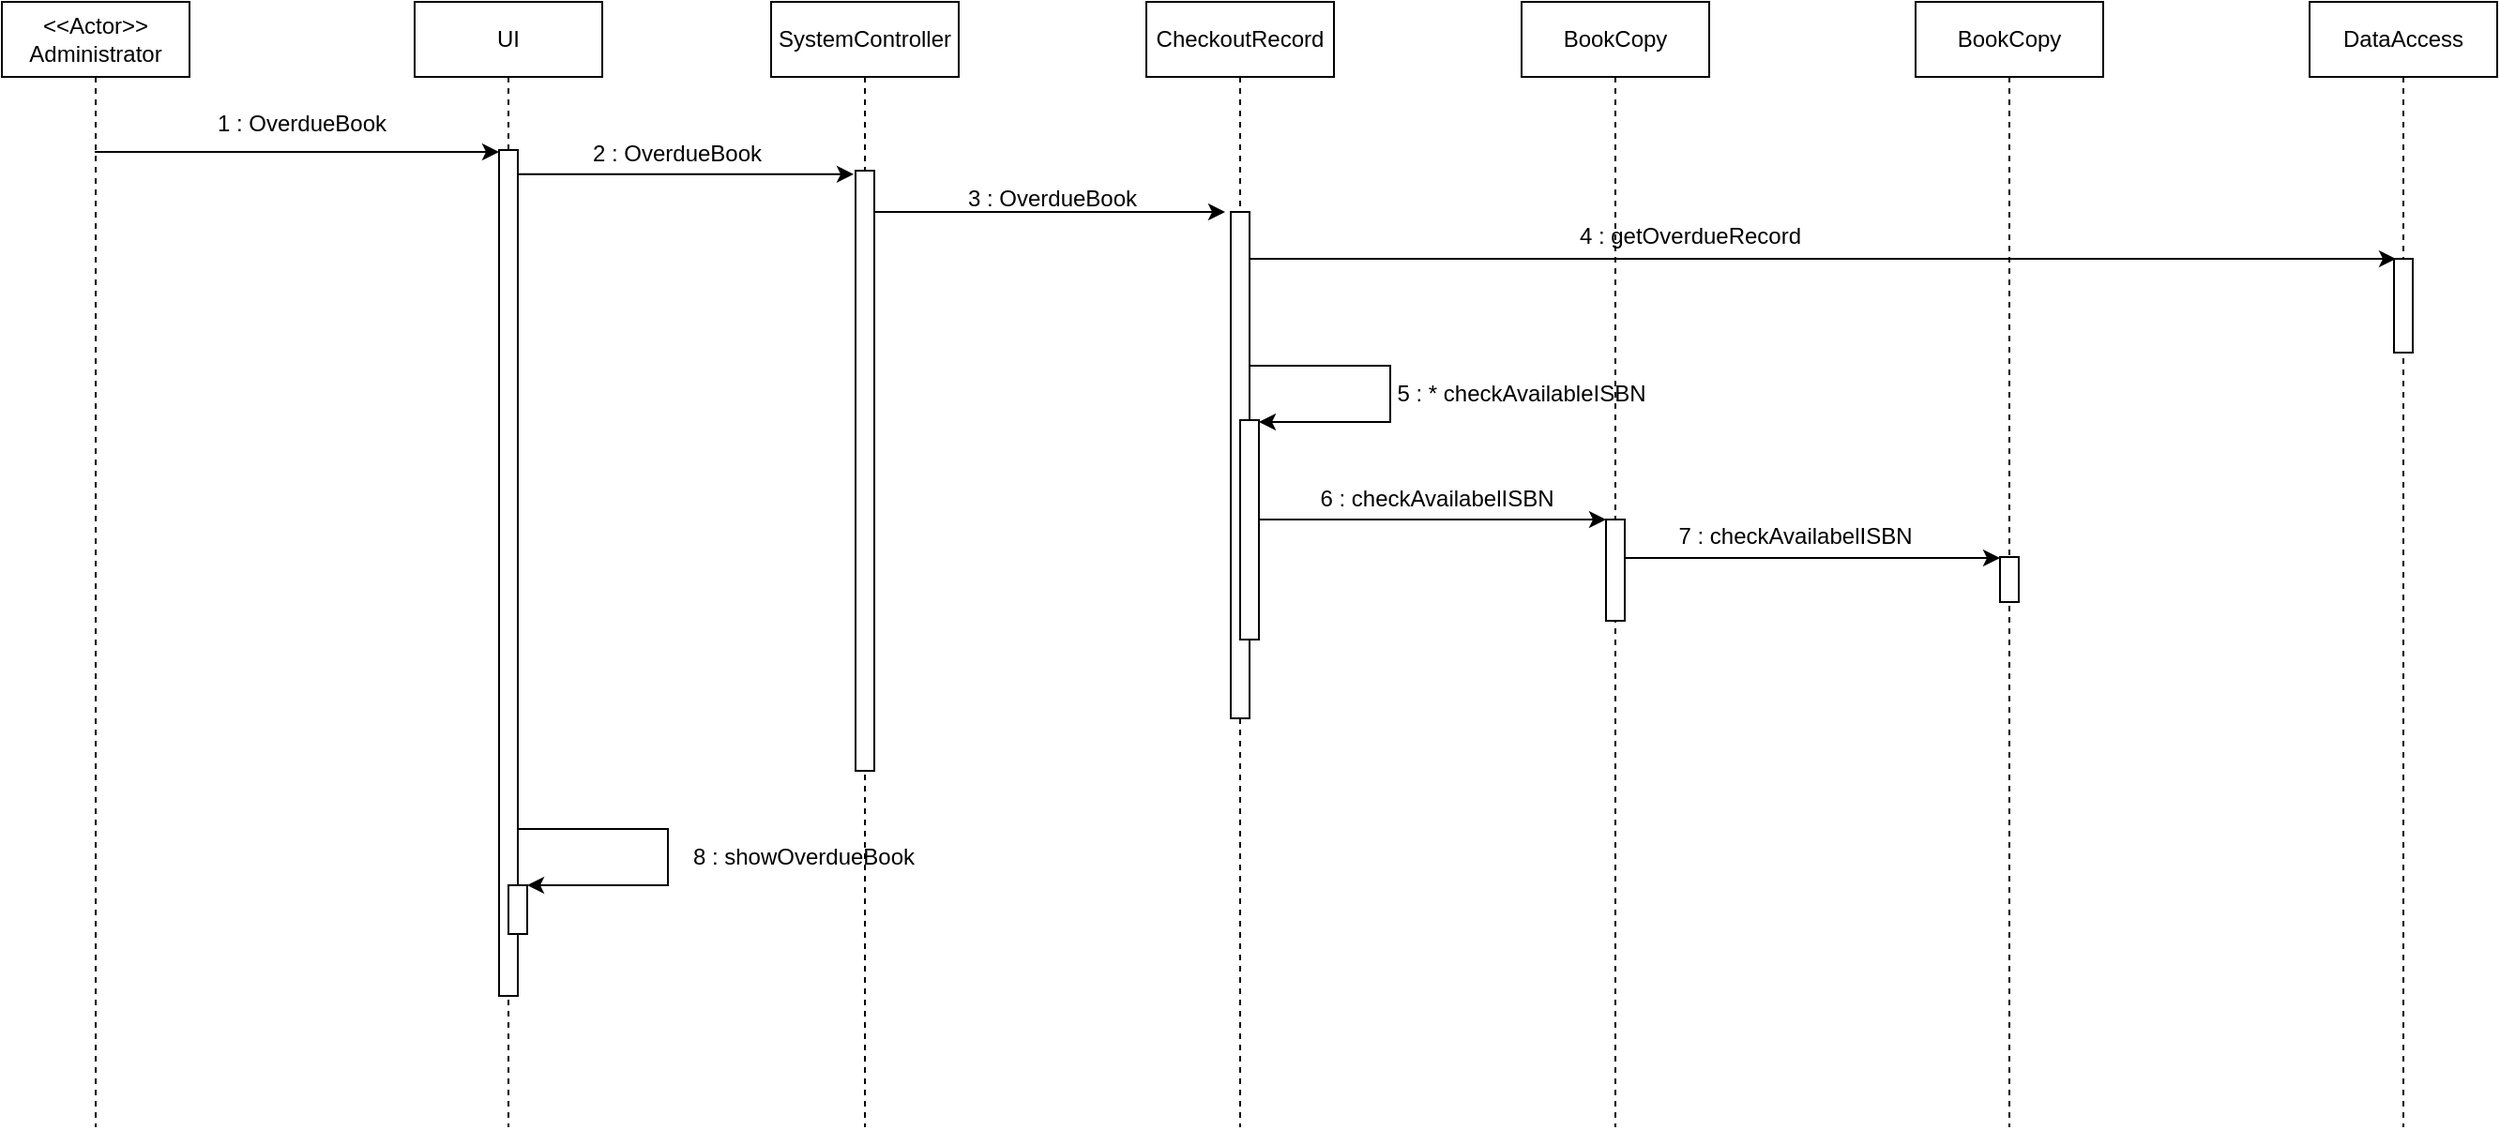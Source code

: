 <mxfile version="22.1.2" type="device">
  <diagram name="Page-1" id="2YBvvXClWsGukQMizWep">
    <mxGraphModel dx="1592" dy="829" grid="1" gridSize="10" guides="1" tooltips="1" connect="1" arrows="1" fold="1" page="1" pageScale="1" pageWidth="850" pageHeight="1100" math="0" shadow="0">
      <root>
        <mxCell id="0" />
        <mxCell id="1" parent="0" />
        <mxCell id="aM9ryv3xv72pqoxQDRHE-1" value="&amp;lt;&amp;lt;Actor&amp;gt;&amp;gt;&lt;br&gt;Administrator" style="shape=umlLifeline;perimeter=lifelinePerimeter;whiteSpace=wrap;html=1;container=0;dropTarget=0;collapsible=0;recursiveResize=0;outlineConnect=0;portConstraint=eastwest;newEdgeStyle={&quot;edgeStyle&quot;:&quot;elbowEdgeStyle&quot;,&quot;elbow&quot;:&quot;vertical&quot;,&quot;curved&quot;:0,&quot;rounded&quot;:0};" parent="1" vertex="1">
          <mxGeometry x="40" y="40" width="100" height="600" as="geometry" />
        </mxCell>
        <mxCell id="aM9ryv3xv72pqoxQDRHE-5" value="UI" style="shape=umlLifeline;perimeter=lifelinePerimeter;whiteSpace=wrap;html=1;container=0;dropTarget=0;collapsible=0;recursiveResize=0;outlineConnect=0;portConstraint=eastwest;newEdgeStyle={&quot;edgeStyle&quot;:&quot;elbowEdgeStyle&quot;,&quot;elbow&quot;:&quot;vertical&quot;,&quot;curved&quot;:0,&quot;rounded&quot;:0};" parent="1" vertex="1">
          <mxGeometry x="260" y="40" width="100" height="600" as="geometry" />
        </mxCell>
        <mxCell id="tzAvLBIY38gFi4zq9o81-4" value="" style="html=1;points=[];perimeter=orthogonalPerimeter;outlineConnect=0;targetShapes=umlLifeline;portConstraint=eastwest;newEdgeStyle={&quot;edgeStyle&quot;:&quot;elbowEdgeStyle&quot;,&quot;elbow&quot;:&quot;vertical&quot;,&quot;curved&quot;:0,&quot;rounded&quot;:0};" parent="aM9ryv3xv72pqoxQDRHE-5" vertex="1">
          <mxGeometry x="45" y="79" width="10" height="451" as="geometry" />
        </mxCell>
        <mxCell id="tzAvLBIY38gFi4zq9o81-1" value="SystemController" style="shape=umlLifeline;perimeter=lifelinePerimeter;whiteSpace=wrap;html=1;container=0;dropTarget=0;collapsible=0;recursiveResize=0;outlineConnect=0;portConstraint=eastwest;newEdgeStyle={&quot;edgeStyle&quot;:&quot;elbowEdgeStyle&quot;,&quot;elbow&quot;:&quot;vertical&quot;,&quot;curved&quot;:0,&quot;rounded&quot;:0};" parent="1" vertex="1">
          <mxGeometry x="450" y="40" width="100" height="600" as="geometry" />
        </mxCell>
        <mxCell id="tzAvLBIY38gFi4zq9o81-7" value="" style="html=1;points=[];perimeter=orthogonalPerimeter;outlineConnect=0;targetShapes=umlLifeline;portConstraint=eastwest;newEdgeStyle={&quot;edgeStyle&quot;:&quot;elbowEdgeStyle&quot;,&quot;elbow&quot;:&quot;vertical&quot;,&quot;curved&quot;:0,&quot;rounded&quot;:0};" parent="tzAvLBIY38gFi4zq9o81-1" vertex="1">
          <mxGeometry x="45" y="90" width="10" height="320" as="geometry" />
        </mxCell>
        <mxCell id="tzAvLBIY38gFi4zq9o81-2" value="CheckoutRecord" style="shape=umlLifeline;perimeter=lifelinePerimeter;whiteSpace=wrap;html=1;container=0;dropTarget=0;collapsible=0;recursiveResize=0;outlineConnect=0;portConstraint=eastwest;newEdgeStyle={&quot;edgeStyle&quot;:&quot;elbowEdgeStyle&quot;,&quot;elbow&quot;:&quot;vertical&quot;,&quot;curved&quot;:0,&quot;rounded&quot;:0};" parent="1" vertex="1">
          <mxGeometry x="650" y="40" width="100" height="600" as="geometry" />
        </mxCell>
        <mxCell id="P7pZnIr9eBPzd5SZrVft-8" value="" style="html=1;points=[];perimeter=orthogonalPerimeter;outlineConnect=0;targetShapes=umlLifeline;portConstraint=eastwest;newEdgeStyle={&quot;edgeStyle&quot;:&quot;elbowEdgeStyle&quot;,&quot;elbow&quot;:&quot;vertical&quot;,&quot;curved&quot;:0,&quot;rounded&quot;:0};" parent="tzAvLBIY38gFi4zq9o81-2" vertex="1">
          <mxGeometry x="45" y="112" width="10" height="270" as="geometry" />
        </mxCell>
        <mxCell id="FMM3vUtKrPc2eLG4mrar-3" value="" style="html=1;points=[];perimeter=orthogonalPerimeter;outlineConnect=0;targetShapes=umlLifeline;portConstraint=eastwest;newEdgeStyle={&quot;edgeStyle&quot;:&quot;elbowEdgeStyle&quot;,&quot;elbow&quot;:&quot;vertical&quot;,&quot;curved&quot;:0,&quot;rounded&quot;:0};" parent="tzAvLBIY38gFi4zq9o81-2" vertex="1">
          <mxGeometry x="50" y="223" width="10" height="117" as="geometry" />
        </mxCell>
        <mxCell id="FMM3vUtKrPc2eLG4mrar-4" value="" style="endArrow=classic;html=1;rounded=0;" parent="tzAvLBIY38gFi4zq9o81-2" target="FMM3vUtKrPc2eLG4mrar-3" edge="1">
          <mxGeometry width="50" height="50" relative="1" as="geometry">
            <mxPoint x="55" y="194" as="sourcePoint" />
            <mxPoint x="65" y="224" as="targetPoint" />
            <Array as="points">
              <mxPoint x="130" y="194" />
              <mxPoint x="130" y="224" />
            </Array>
          </mxGeometry>
        </mxCell>
        <mxCell id="tzAvLBIY38gFi4zq9o81-3" value="" style="endArrow=classic;html=1;rounded=0;" parent="1" target="tzAvLBIY38gFi4zq9o81-4" edge="1">
          <mxGeometry width="50" height="50" relative="1" as="geometry">
            <mxPoint x="89.5" y="120" as="sourcePoint" />
            <mxPoint x="260" y="120" as="targetPoint" />
          </mxGeometry>
        </mxCell>
        <mxCell id="tzAvLBIY38gFi4zq9o81-5" value="1 : OverdueBook" style="text;html=1;strokeColor=none;fillColor=none;align=center;verticalAlign=middle;whiteSpace=wrap;rounded=0;" parent="1" vertex="1">
          <mxGeometry x="140" y="90" width="120" height="30" as="geometry" />
        </mxCell>
        <mxCell id="P7pZnIr9eBPzd5SZrVft-6" value="DataAccess" style="shape=umlLifeline;perimeter=lifelinePerimeter;whiteSpace=wrap;html=1;container=0;dropTarget=0;collapsible=0;recursiveResize=0;outlineConnect=0;portConstraint=eastwest;newEdgeStyle={&quot;edgeStyle&quot;:&quot;elbowEdgeStyle&quot;,&quot;elbow&quot;:&quot;vertical&quot;,&quot;curved&quot;:0,&quot;rounded&quot;:0};" parent="1" vertex="1">
          <mxGeometry x="1270" y="40" width="100" height="600" as="geometry" />
        </mxCell>
        <mxCell id="P7pZnIr9eBPzd5SZrVft-13" value="" style="html=1;points=[];perimeter=orthogonalPerimeter;outlineConnect=0;targetShapes=umlLifeline;portConstraint=eastwest;newEdgeStyle={&quot;edgeStyle&quot;:&quot;elbowEdgeStyle&quot;,&quot;elbow&quot;:&quot;vertical&quot;,&quot;curved&quot;:0,&quot;rounded&quot;:0};" parent="P7pZnIr9eBPzd5SZrVft-6" vertex="1">
          <mxGeometry x="45" y="137" width="10" height="50" as="geometry" />
        </mxCell>
        <mxCell id="P7pZnIr9eBPzd5SZrVft-18" value="8 : showOverdueBook" style="text;html=1;strokeColor=none;fillColor=none;align=center;verticalAlign=middle;whiteSpace=wrap;rounded=0;" parent="1" vertex="1">
          <mxGeometry x="385" y="481" width="165" height="30" as="geometry" />
        </mxCell>
        <mxCell id="P7pZnIr9eBPzd5SZrVft-17" value="" style="html=1;points=[];perimeter=orthogonalPerimeter;outlineConnect=0;targetShapes=umlLifeline;portConstraint=eastwest;newEdgeStyle={&quot;edgeStyle&quot;:&quot;elbowEdgeStyle&quot;,&quot;elbow&quot;:&quot;vertical&quot;,&quot;curved&quot;:0,&quot;rounded&quot;:0};" parent="1" vertex="1">
          <mxGeometry x="310" y="511" width="10" height="26" as="geometry" />
        </mxCell>
        <mxCell id="P7pZnIr9eBPzd5SZrVft-15" value="" style="endArrow=classic;html=1;rounded=0;" parent="1" edge="1">
          <mxGeometry width="50" height="50" relative="1" as="geometry">
            <mxPoint x="315" y="481" as="sourcePoint" />
            <mxPoint x="320" y="511" as="targetPoint" />
            <Array as="points">
              <mxPoint x="395" y="481" />
              <mxPoint x="395" y="511" />
            </Array>
          </mxGeometry>
        </mxCell>
        <mxCell id="FMM3vUtKrPc2eLG4mrar-5" value="5 : * checkAvailableISBN" style="text;html=1;strokeColor=none;fillColor=none;align=center;verticalAlign=middle;whiteSpace=wrap;rounded=0;" parent="1" vertex="1">
          <mxGeometry x="780" y="234" width="140" height="30" as="geometry" />
        </mxCell>
        <mxCell id="FMM3vUtKrPc2eLG4mrar-7" value="4 : getOverdueRecord" style="text;html=1;strokeColor=none;fillColor=none;align=center;verticalAlign=middle;whiteSpace=wrap;rounded=0;" parent="1" vertex="1">
          <mxGeometry x="850" y="150" width="180" height="30" as="geometry" />
        </mxCell>
        <mxCell id="FMM3vUtKrPc2eLG4mrar-19" value="BookCopy" style="shape=umlLifeline;perimeter=lifelinePerimeter;whiteSpace=wrap;html=1;container=0;dropTarget=0;collapsible=0;recursiveResize=0;outlineConnect=0;portConstraint=eastwest;newEdgeStyle={&quot;edgeStyle&quot;:&quot;elbowEdgeStyle&quot;,&quot;elbow&quot;:&quot;vertical&quot;,&quot;curved&quot;:0,&quot;rounded&quot;:0};" parent="1" vertex="1">
          <mxGeometry x="850" y="40" width="100" height="600" as="geometry" />
        </mxCell>
        <mxCell id="0urdSRuTLvBA7Opk3IeU-6" value="" style="html=1;points=[];perimeter=orthogonalPerimeter;outlineConnect=0;targetShapes=umlLifeline;portConstraint=eastwest;newEdgeStyle={&quot;edgeStyle&quot;:&quot;elbowEdgeStyle&quot;,&quot;elbow&quot;:&quot;vertical&quot;,&quot;curved&quot;:0,&quot;rounded&quot;:0};" vertex="1" parent="FMM3vUtKrPc2eLG4mrar-19">
          <mxGeometry x="45" y="276" width="10" height="54" as="geometry" />
        </mxCell>
        <mxCell id="0urdSRuTLvBA7Opk3IeU-1" value="" style="endArrow=classic;html=1;rounded=0;entryX=-0.1;entryY=0.006;entryDx=0;entryDy=0;entryPerimeter=0;" edge="1" parent="1" source="tzAvLBIY38gFi4zq9o81-4" target="tzAvLBIY38gFi4zq9o81-7">
          <mxGeometry width="50" height="50" relative="1" as="geometry">
            <mxPoint x="320" y="140.002" as="sourcePoint" />
            <mxPoint x="499" y="140.002" as="targetPoint" />
          </mxGeometry>
        </mxCell>
        <mxCell id="0urdSRuTLvBA7Opk3IeU-2" value="2 : OverdueBook" style="text;html=1;strokeColor=none;fillColor=none;align=center;verticalAlign=middle;whiteSpace=wrap;rounded=0;" vertex="1" parent="1">
          <mxGeometry x="340" y="106" width="120" height="30" as="geometry" />
        </mxCell>
        <mxCell id="0urdSRuTLvBA7Opk3IeU-3" value="" style="endArrow=classic;html=1;rounded=0;entryX=-0.3;entryY=0;entryDx=0;entryDy=0;entryPerimeter=0;" edge="1" parent="1" source="tzAvLBIY38gFi4zq9o81-7" target="P7pZnIr9eBPzd5SZrVft-8">
          <mxGeometry width="50" height="50" relative="1" as="geometry">
            <mxPoint x="503" y="160" as="sourcePoint" />
            <mxPoint x="682" y="160" as="targetPoint" />
          </mxGeometry>
        </mxCell>
        <mxCell id="0urdSRuTLvBA7Opk3IeU-4" value="3 : OverdueBook" style="text;html=1;strokeColor=none;fillColor=none;align=center;verticalAlign=middle;whiteSpace=wrap;rounded=0;" vertex="1" parent="1">
          <mxGeometry x="540" y="130" width="120" height="30" as="geometry" />
        </mxCell>
        <mxCell id="0urdSRuTLvBA7Opk3IeU-5" value="" style="endArrow=classic;html=1;rounded=0;entryX=0.1;entryY=0;entryDx=0;entryDy=0;entryPerimeter=0;" edge="1" parent="1" source="P7pZnIr9eBPzd5SZrVft-8" target="P7pZnIr9eBPzd5SZrVft-13">
          <mxGeometry width="50" height="50" relative="1" as="geometry">
            <mxPoint x="733" y="170" as="sourcePoint" />
            <mxPoint x="1290" y="180" as="targetPoint" />
          </mxGeometry>
        </mxCell>
        <mxCell id="0urdSRuTLvBA7Opk3IeU-7" value="" style="endArrow=classic;html=1;rounded=0;" edge="1" parent="1">
          <mxGeometry width="50" height="50" relative="1" as="geometry">
            <mxPoint x="710" y="316" as="sourcePoint" />
            <mxPoint x="895" y="316" as="targetPoint" />
          </mxGeometry>
        </mxCell>
        <mxCell id="0urdSRuTLvBA7Opk3IeU-8" value="6 : checkAvailabelISBN" style="text;html=1;strokeColor=none;fillColor=none;align=center;verticalAlign=middle;whiteSpace=wrap;rounded=0;" vertex="1" parent="1">
          <mxGeometry x="740" y="290" width="130" height="30" as="geometry" />
        </mxCell>
        <mxCell id="0urdSRuTLvBA7Opk3IeU-9" value="BookCopy" style="shape=umlLifeline;perimeter=lifelinePerimeter;whiteSpace=wrap;html=1;container=0;dropTarget=0;collapsible=0;recursiveResize=0;outlineConnect=0;portConstraint=eastwest;newEdgeStyle={&quot;edgeStyle&quot;:&quot;elbowEdgeStyle&quot;,&quot;elbow&quot;:&quot;vertical&quot;,&quot;curved&quot;:0,&quot;rounded&quot;:0};" vertex="1" parent="1">
          <mxGeometry x="1060" y="40" width="100" height="600" as="geometry" />
        </mxCell>
        <mxCell id="0urdSRuTLvBA7Opk3IeU-11" value="" style="html=1;points=[];perimeter=orthogonalPerimeter;outlineConnect=0;targetShapes=umlLifeline;portConstraint=eastwest;newEdgeStyle={&quot;edgeStyle&quot;:&quot;elbowEdgeStyle&quot;,&quot;elbow&quot;:&quot;vertical&quot;,&quot;curved&quot;:0,&quot;rounded&quot;:0};" vertex="1" parent="0urdSRuTLvBA7Opk3IeU-9">
          <mxGeometry x="45" y="296" width="10" height="24" as="geometry" />
        </mxCell>
        <mxCell id="0urdSRuTLvBA7Opk3IeU-12" value="" style="endArrow=classic;html=1;rounded=0;" edge="1" parent="1">
          <mxGeometry width="50" height="50" relative="1" as="geometry">
            <mxPoint x="905" y="336.5" as="sourcePoint" />
            <mxPoint x="1105" y="336.5" as="targetPoint" />
          </mxGeometry>
        </mxCell>
        <mxCell id="0urdSRuTLvBA7Opk3IeU-13" value="7 : checkAvailabelISBN" style="text;html=1;strokeColor=none;fillColor=none;align=center;verticalAlign=middle;whiteSpace=wrap;rounded=0;" vertex="1" parent="1">
          <mxGeometry x="931" y="310" width="130" height="30" as="geometry" />
        </mxCell>
      </root>
    </mxGraphModel>
  </diagram>
</mxfile>
